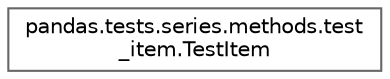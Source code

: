 digraph "Graphical Class Hierarchy"
{
 // LATEX_PDF_SIZE
  bgcolor="transparent";
  edge [fontname=Helvetica,fontsize=10,labelfontname=Helvetica,labelfontsize=10];
  node [fontname=Helvetica,fontsize=10,shape=box,height=0.2,width=0.4];
  rankdir="LR";
  Node0 [id="Node000000",label="pandas.tests.series.methods.test\l_item.TestItem",height=0.2,width=0.4,color="grey40", fillcolor="white", style="filled",URL="$d8/de5/classpandas_1_1tests_1_1series_1_1methods_1_1test__item_1_1TestItem.html",tooltip=" "];
}
